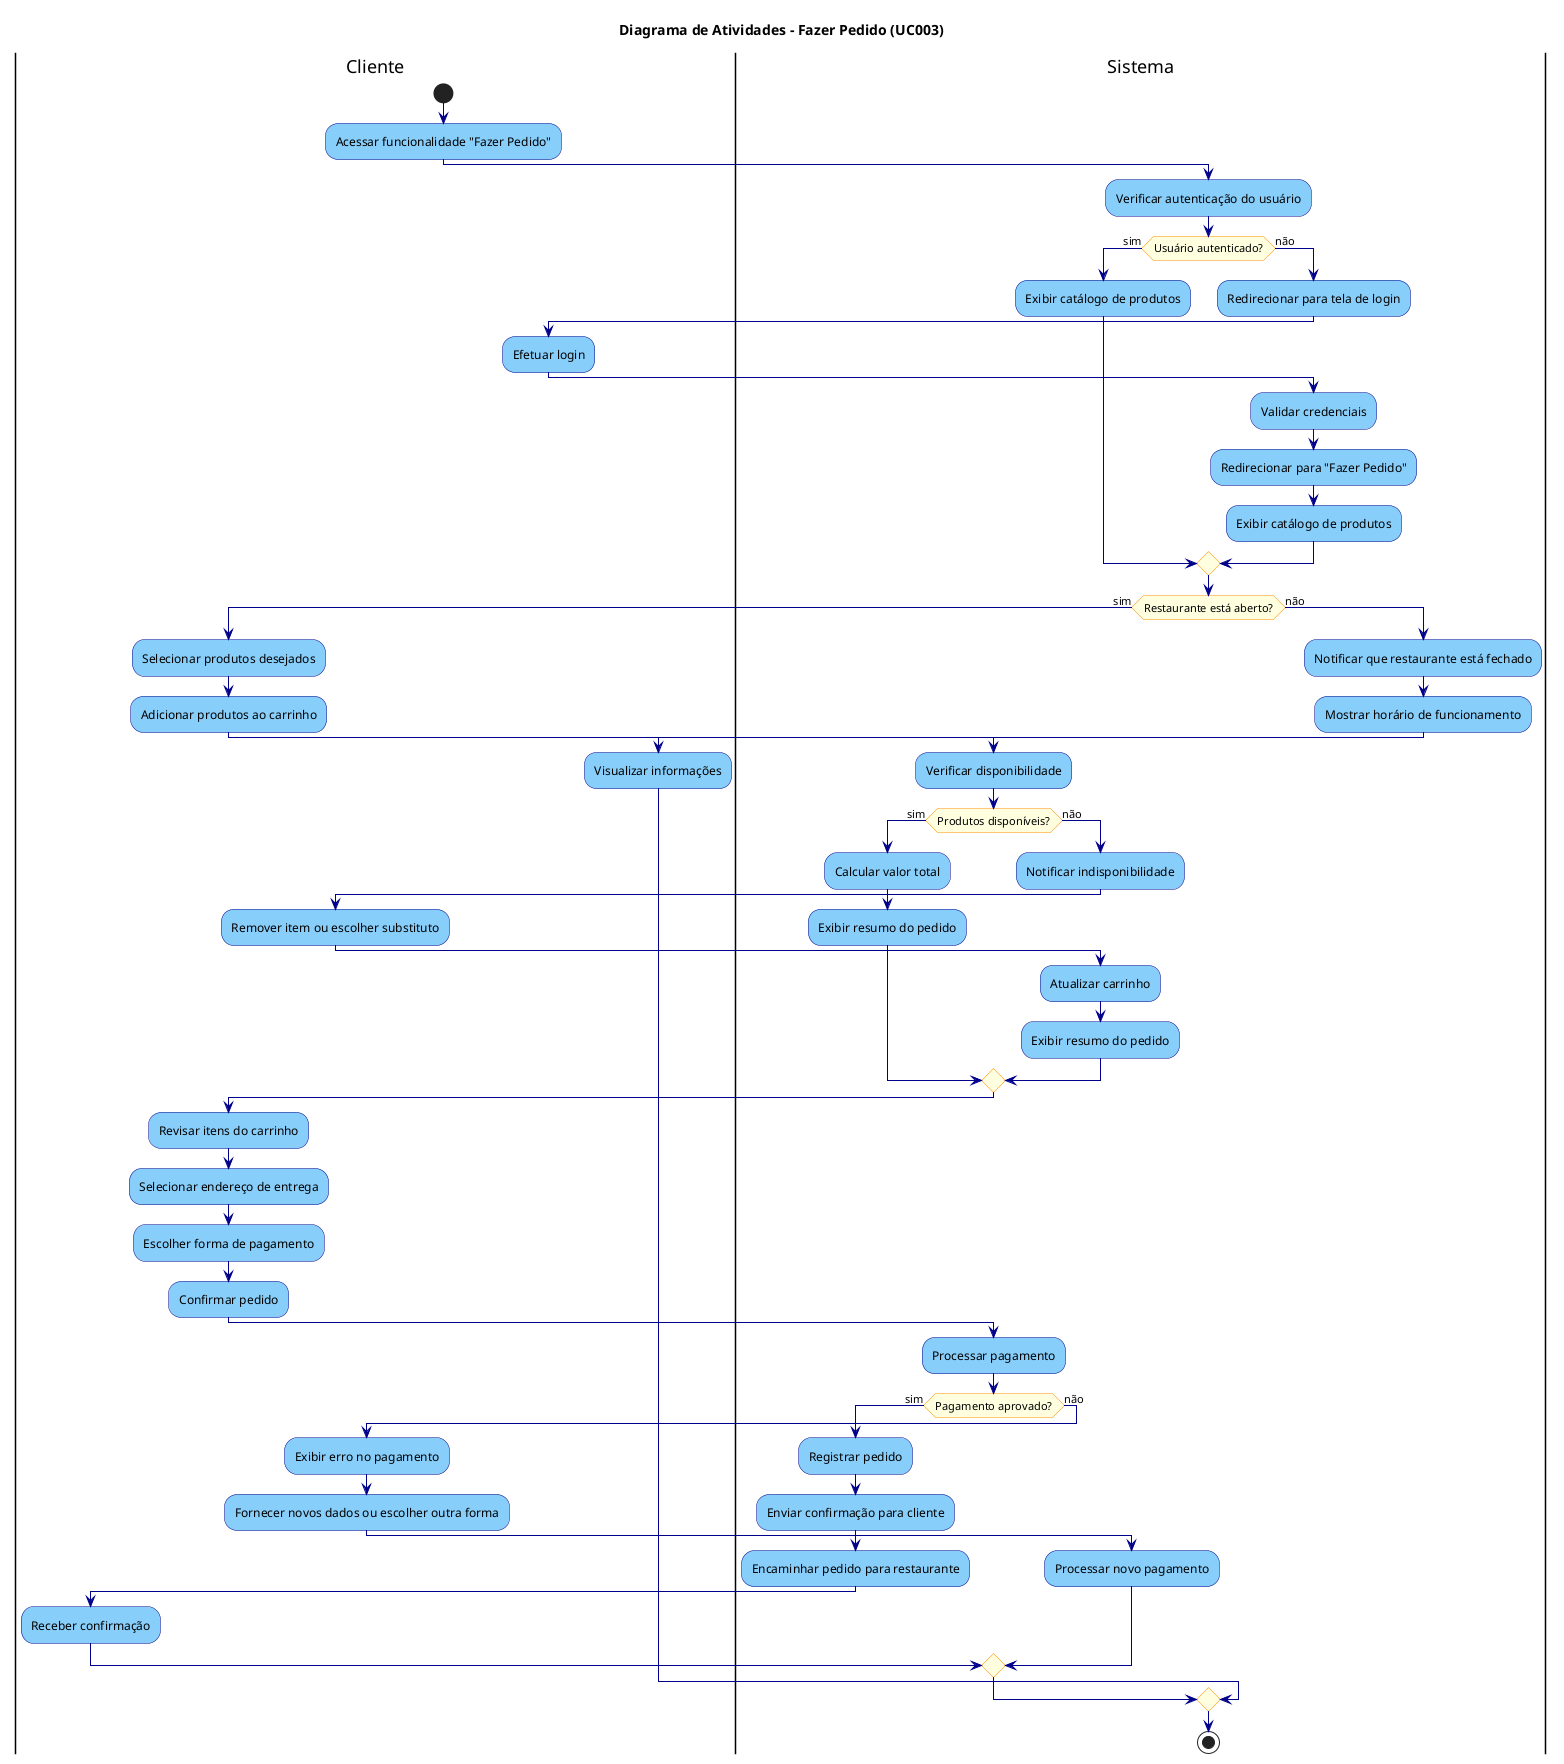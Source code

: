 @startuml DiagramaAtividades_FazerPedido

title Diagrama de Atividades - Fazer Pedido (UC003)

skinparam ActivityBackgroundColor LightSkyBlue
skinparam ActivityBorderColor DarkBlue
skinparam ArrowColor DarkBlue
skinparam ActivityDiamondBackgroundColor LightYellow
skinparam ActivityDiamondBorderColor DarkOrange

|Cliente|
start
:Acessar funcionalidade "Fazer Pedido";

|Sistema|
:Verificar autenticação do usuário;

if (Usuário autenticado?) then (sim)
  :Exibir catálogo de produtos;
else (não)
  :Redirecionar para tela de login;
  |Cliente|
  :Efetuar login;
  |Sistema|
  :Validar credenciais;
  :Redirecionar para "Fazer Pedido";
  :Exibir catálogo de produtos;
endif

if (Restaurante está aberto?) then (sim)
  |Cliente|
  :Selecionar produtos desejados;
  :Adicionar produtos ao carrinho;
  
  |Sistema|
  :Verificar disponibilidade;
  
  if (Produtos disponíveis?) then (sim)
    :Calcular valor total;
    :Exibir resumo do pedido;
  else (não)
    :Notificar indisponibilidade;
    |Cliente|
    :Remover item ou escolher substituto;
    |Sistema|
    :Atualizar carrinho;
    :Exibir resumo do pedido;
  endif
  
  |Cliente|
  :Revisar itens do carrinho;
  :Selecionar endereço de entrega;
  :Escolher forma de pagamento;
  :Confirmar pedido;
  
  |Sistema|
  :Processar pagamento;
  
  if (Pagamento aprovado?) then (sim)
    :Registrar pedido;
    :Enviar confirmação para cliente;
    :Encaminhar pedido para restaurante;
    |Cliente|
    :Receber confirmação;
  else (não)
    :Exibir erro no pagamento;
    |Cliente|
    :Fornecer novos dados ou escolher outra forma;
    |Sistema|
    :Processar novo pagamento;
  endif
  
else (não)
  :Notificar que restaurante está fechado;
  :Mostrar horário de funcionamento;
  |Cliente|
  :Visualizar informações;
endif

|Sistema|
stop

@enduml

